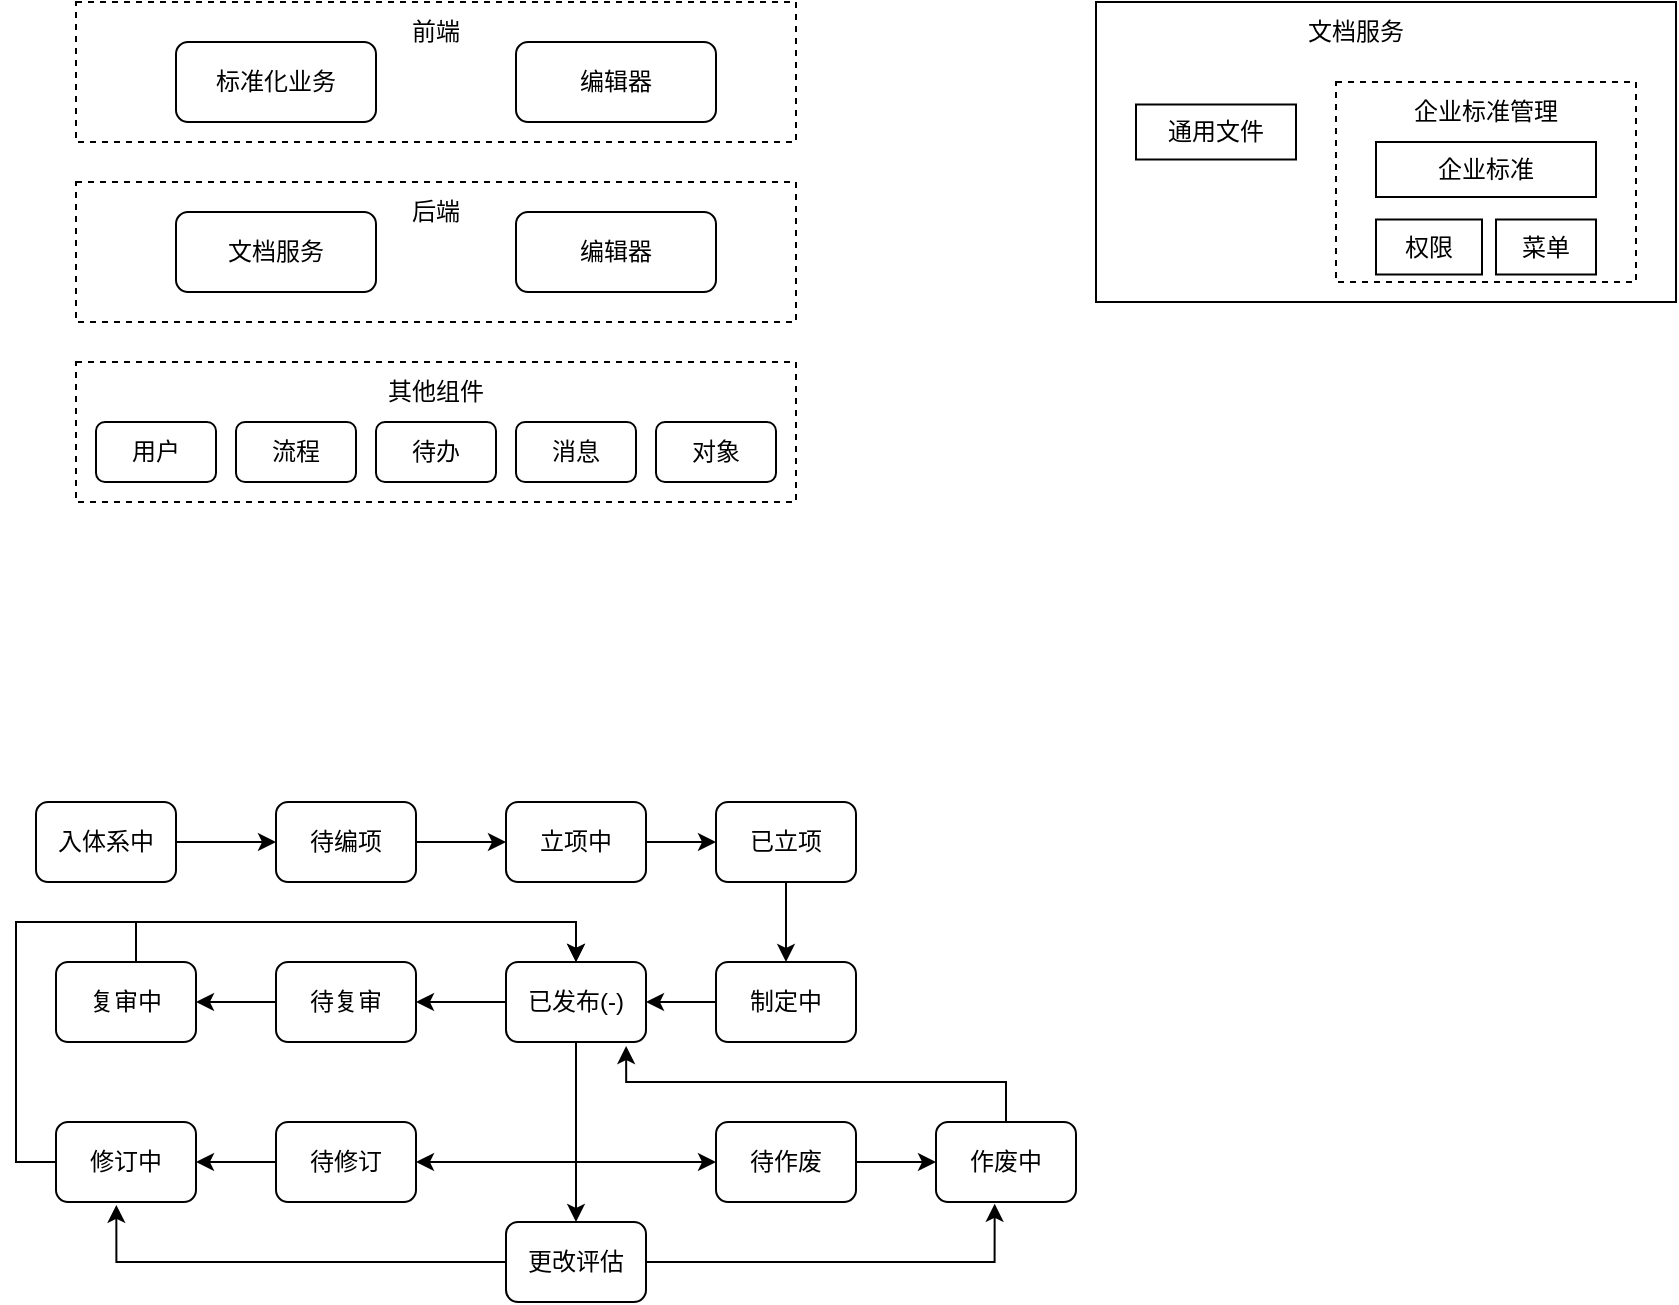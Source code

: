 <mxfile version="23.1.7" type="github">
  <diagram name="第 1 页" id="5GsWSeIjbJZk7rzamheE">
    <mxGraphModel dx="724" dy="384" grid="1" gridSize="10" guides="1" tooltips="1" connect="1" arrows="1" fold="1" page="1" pageScale="1" pageWidth="827" pageHeight="1169" math="0" shadow="0">
      <root>
        <mxCell id="0" />
        <mxCell id="1" parent="0" />
        <mxCell id="7GMOwM7I0ykmBhHqtz79-1" value="" style="rounded=0;whiteSpace=wrap;html=1;dashed=1;" parent="1" vertex="1">
          <mxGeometry x="180" y="190" width="360" height="70" as="geometry" />
        </mxCell>
        <mxCell id="7GMOwM7I0ykmBhHqtz79-2" value="前端" style="text;html=1;align=center;verticalAlign=middle;whiteSpace=wrap;rounded=0;" parent="1" vertex="1">
          <mxGeometry x="330" y="190" width="60" height="30" as="geometry" />
        </mxCell>
        <mxCell id="7GMOwM7I0ykmBhHqtz79-3" value="标准化业务" style="rounded=1;whiteSpace=wrap;html=1;" parent="1" vertex="1">
          <mxGeometry x="230" y="210" width="100" height="40" as="geometry" />
        </mxCell>
        <mxCell id="7GMOwM7I0ykmBhHqtz79-4" value="编辑器" style="rounded=1;whiteSpace=wrap;html=1;" parent="1" vertex="1">
          <mxGeometry x="400" y="210" width="100" height="40" as="geometry" />
        </mxCell>
        <mxCell id="7GMOwM7I0ykmBhHqtz79-5" value="" style="rounded=0;whiteSpace=wrap;html=1;dashed=1;" parent="1" vertex="1">
          <mxGeometry x="180" y="280" width="360" height="70" as="geometry" />
        </mxCell>
        <mxCell id="7GMOwM7I0ykmBhHqtz79-6" value="后端" style="text;html=1;align=center;verticalAlign=middle;whiteSpace=wrap;rounded=0;" parent="1" vertex="1">
          <mxGeometry x="330" y="280" width="60" height="30" as="geometry" />
        </mxCell>
        <mxCell id="7GMOwM7I0ykmBhHqtz79-7" value="文档服务" style="rounded=1;whiteSpace=wrap;html=1;" parent="1" vertex="1">
          <mxGeometry x="230" y="295" width="100" height="40" as="geometry" />
        </mxCell>
        <mxCell id="7GMOwM7I0ykmBhHqtz79-8" value="编辑器" style="rounded=1;whiteSpace=wrap;html=1;" parent="1" vertex="1">
          <mxGeometry x="400" y="295" width="100" height="40" as="geometry" />
        </mxCell>
        <mxCell id="7GMOwM7I0ykmBhHqtz79-9" value="" style="rounded=0;whiteSpace=wrap;html=1;dashed=1;" parent="1" vertex="1">
          <mxGeometry x="180" y="370" width="360" height="70" as="geometry" />
        </mxCell>
        <mxCell id="7GMOwM7I0ykmBhHqtz79-10" value="其他组件" style="text;html=1;align=center;verticalAlign=middle;whiteSpace=wrap;rounded=0;" parent="1" vertex="1">
          <mxGeometry x="330" y="370" width="60" height="30" as="geometry" />
        </mxCell>
        <mxCell id="7GMOwM7I0ykmBhHqtz79-11" value="用户" style="rounded=1;whiteSpace=wrap;html=1;" parent="1" vertex="1">
          <mxGeometry x="190" y="400" width="60" height="30" as="geometry" />
        </mxCell>
        <mxCell id="7GMOwM7I0ykmBhHqtz79-12" value="流程" style="rounded=1;whiteSpace=wrap;html=1;" parent="1" vertex="1">
          <mxGeometry x="260" y="400" width="60" height="30" as="geometry" />
        </mxCell>
        <mxCell id="7GMOwM7I0ykmBhHqtz79-13" value="待办" style="rounded=1;whiteSpace=wrap;html=1;" parent="1" vertex="1">
          <mxGeometry x="330" y="400" width="60" height="30" as="geometry" />
        </mxCell>
        <mxCell id="7GMOwM7I0ykmBhHqtz79-14" value="消息" style="rounded=1;whiteSpace=wrap;html=1;" parent="1" vertex="1">
          <mxGeometry x="400" y="400" width="60" height="30" as="geometry" />
        </mxCell>
        <mxCell id="7GMOwM7I0ykmBhHqtz79-15" value="对象" style="rounded=1;whiteSpace=wrap;html=1;" parent="1" vertex="1">
          <mxGeometry x="470" y="400" width="60" height="30" as="geometry" />
        </mxCell>
        <mxCell id="7GMOwM7I0ykmBhHqtz79-16" value="" style="rounded=0;whiteSpace=wrap;html=1;" parent="1" vertex="1">
          <mxGeometry x="690" y="190" width="290" height="150" as="geometry" />
        </mxCell>
        <mxCell id="c-9vm1vP5mrT9e1H7n_4-2" value="文档服务" style="text;html=1;align=center;verticalAlign=middle;whiteSpace=wrap;rounded=0;" vertex="1" parent="1">
          <mxGeometry x="790" y="190" width="60" height="30" as="geometry" />
        </mxCell>
        <mxCell id="c-9vm1vP5mrT9e1H7n_4-3" value="通用文件" style="rounded=0;whiteSpace=wrap;html=1;" vertex="1" parent="1">
          <mxGeometry x="710" y="241.25" width="80" height="27.5" as="geometry" />
        </mxCell>
        <mxCell id="c-9vm1vP5mrT9e1H7n_4-7" value="" style="rounded=0;whiteSpace=wrap;html=1;dashed=1;" vertex="1" parent="1">
          <mxGeometry x="810" y="230" width="150" height="100" as="geometry" />
        </mxCell>
        <mxCell id="c-9vm1vP5mrT9e1H7n_4-4" value="企业标准" style="rounded=0;whiteSpace=wrap;html=1;" vertex="1" parent="1">
          <mxGeometry x="830" y="260" width="110" height="27.5" as="geometry" />
        </mxCell>
        <mxCell id="c-9vm1vP5mrT9e1H7n_4-5" value="权限" style="rounded=0;whiteSpace=wrap;html=1;" vertex="1" parent="1">
          <mxGeometry x="830" y="298.75" width="53" height="27.5" as="geometry" />
        </mxCell>
        <mxCell id="c-9vm1vP5mrT9e1H7n_4-6" value="菜单" style="rounded=0;whiteSpace=wrap;html=1;" vertex="1" parent="1">
          <mxGeometry x="890" y="298.75" width="50" height="27.5" as="geometry" />
        </mxCell>
        <mxCell id="c-9vm1vP5mrT9e1H7n_4-9" value="企业标准管理" style="text;html=1;align=center;verticalAlign=middle;whiteSpace=wrap;rounded=0;" vertex="1" parent="1">
          <mxGeometry x="840" y="230" width="90" height="30" as="geometry" />
        </mxCell>
        <mxCell id="c-9vm1vP5mrT9e1H7n_4-15" style="edgeStyle=orthogonalEdgeStyle;rounded=0;orthogonalLoop=1;jettySize=auto;html=1;entryX=0;entryY=0.5;entryDx=0;entryDy=0;" edge="1" parent="1" source="c-9vm1vP5mrT9e1H7n_4-13" target="c-9vm1vP5mrT9e1H7n_4-14">
          <mxGeometry relative="1" as="geometry" />
        </mxCell>
        <mxCell id="c-9vm1vP5mrT9e1H7n_4-13" value="入体系中" style="rounded=1;whiteSpace=wrap;html=1;" vertex="1" parent="1">
          <mxGeometry x="160" y="590" width="70" height="40" as="geometry" />
        </mxCell>
        <mxCell id="c-9vm1vP5mrT9e1H7n_4-17" style="edgeStyle=orthogonalEdgeStyle;rounded=0;orthogonalLoop=1;jettySize=auto;html=1;entryX=0;entryY=0.5;entryDx=0;entryDy=0;" edge="1" parent="1" source="c-9vm1vP5mrT9e1H7n_4-14" target="c-9vm1vP5mrT9e1H7n_4-16">
          <mxGeometry relative="1" as="geometry" />
        </mxCell>
        <mxCell id="c-9vm1vP5mrT9e1H7n_4-14" value="待编项" style="rounded=1;whiteSpace=wrap;html=1;" vertex="1" parent="1">
          <mxGeometry x="280" y="590" width="70" height="40" as="geometry" />
        </mxCell>
        <mxCell id="c-9vm1vP5mrT9e1H7n_4-19" style="edgeStyle=orthogonalEdgeStyle;rounded=0;orthogonalLoop=1;jettySize=auto;html=1;" edge="1" parent="1" source="c-9vm1vP5mrT9e1H7n_4-16" target="c-9vm1vP5mrT9e1H7n_4-18">
          <mxGeometry relative="1" as="geometry" />
        </mxCell>
        <mxCell id="c-9vm1vP5mrT9e1H7n_4-16" value="立项中" style="rounded=1;whiteSpace=wrap;html=1;" vertex="1" parent="1">
          <mxGeometry x="395" y="590" width="70" height="40" as="geometry" />
        </mxCell>
        <mxCell id="c-9vm1vP5mrT9e1H7n_4-21" style="edgeStyle=orthogonalEdgeStyle;rounded=0;orthogonalLoop=1;jettySize=auto;html=1;" edge="1" parent="1" source="c-9vm1vP5mrT9e1H7n_4-18" target="c-9vm1vP5mrT9e1H7n_4-20">
          <mxGeometry relative="1" as="geometry" />
        </mxCell>
        <mxCell id="c-9vm1vP5mrT9e1H7n_4-18" value="已立项" style="rounded=1;whiteSpace=wrap;html=1;" vertex="1" parent="1">
          <mxGeometry x="500" y="590" width="70" height="40" as="geometry" />
        </mxCell>
        <mxCell id="c-9vm1vP5mrT9e1H7n_4-23" style="edgeStyle=orthogonalEdgeStyle;rounded=0;orthogonalLoop=1;jettySize=auto;html=1;entryX=1;entryY=0.5;entryDx=0;entryDy=0;" edge="1" parent="1" source="c-9vm1vP5mrT9e1H7n_4-20" target="c-9vm1vP5mrT9e1H7n_4-22">
          <mxGeometry relative="1" as="geometry" />
        </mxCell>
        <mxCell id="c-9vm1vP5mrT9e1H7n_4-20" value="制定中" style="rounded=1;whiteSpace=wrap;html=1;" vertex="1" parent="1">
          <mxGeometry x="500" y="670" width="70" height="40" as="geometry" />
        </mxCell>
        <mxCell id="c-9vm1vP5mrT9e1H7n_4-25" style="edgeStyle=orthogonalEdgeStyle;rounded=0;orthogonalLoop=1;jettySize=auto;html=1;entryX=1;entryY=0.5;entryDx=0;entryDy=0;" edge="1" parent="1" source="c-9vm1vP5mrT9e1H7n_4-22" target="c-9vm1vP5mrT9e1H7n_4-24">
          <mxGeometry relative="1" as="geometry" />
        </mxCell>
        <mxCell id="c-9vm1vP5mrT9e1H7n_4-30" style="edgeStyle=orthogonalEdgeStyle;rounded=0;orthogonalLoop=1;jettySize=auto;html=1;entryX=1;entryY=0.5;entryDx=0;entryDy=0;exitX=0.5;exitY=1;exitDx=0;exitDy=0;" edge="1" parent="1" source="c-9vm1vP5mrT9e1H7n_4-22" target="c-9vm1vP5mrT9e1H7n_4-29">
          <mxGeometry relative="1" as="geometry">
            <mxPoint x="450" y="720" as="sourcePoint" />
            <mxPoint x="370" y="790" as="targetPoint" />
          </mxGeometry>
        </mxCell>
        <mxCell id="c-9vm1vP5mrT9e1H7n_4-37" style="edgeStyle=orthogonalEdgeStyle;rounded=0;orthogonalLoop=1;jettySize=auto;html=1;entryX=0;entryY=0.5;entryDx=0;entryDy=0;" edge="1" parent="1" source="c-9vm1vP5mrT9e1H7n_4-22" target="c-9vm1vP5mrT9e1H7n_4-36">
          <mxGeometry relative="1" as="geometry">
            <Array as="points">
              <mxPoint x="430" y="770" />
            </Array>
          </mxGeometry>
        </mxCell>
        <mxCell id="c-9vm1vP5mrT9e1H7n_4-43" style="edgeStyle=orthogonalEdgeStyle;rounded=0;orthogonalLoop=1;jettySize=auto;html=1;" edge="1" parent="1" source="c-9vm1vP5mrT9e1H7n_4-22" target="c-9vm1vP5mrT9e1H7n_4-41">
          <mxGeometry relative="1" as="geometry" />
        </mxCell>
        <mxCell id="c-9vm1vP5mrT9e1H7n_4-22" value="已发布(-)" style="rounded=1;whiteSpace=wrap;html=1;" vertex="1" parent="1">
          <mxGeometry x="395" y="670" width="70" height="40" as="geometry" />
        </mxCell>
        <mxCell id="c-9vm1vP5mrT9e1H7n_4-27" style="edgeStyle=orthogonalEdgeStyle;rounded=0;orthogonalLoop=1;jettySize=auto;html=1;entryX=1;entryY=0.5;entryDx=0;entryDy=0;" edge="1" parent="1" source="c-9vm1vP5mrT9e1H7n_4-24" target="c-9vm1vP5mrT9e1H7n_4-26">
          <mxGeometry relative="1" as="geometry" />
        </mxCell>
        <mxCell id="c-9vm1vP5mrT9e1H7n_4-24" value="待复审" style="rounded=1;whiteSpace=wrap;html=1;" vertex="1" parent="1">
          <mxGeometry x="280" y="670" width="70" height="40" as="geometry" />
        </mxCell>
        <mxCell id="c-9vm1vP5mrT9e1H7n_4-28" style="edgeStyle=orthogonalEdgeStyle;rounded=0;orthogonalLoop=1;jettySize=auto;html=1;entryX=0.5;entryY=0;entryDx=0;entryDy=0;" edge="1" parent="1" source="c-9vm1vP5mrT9e1H7n_4-26" target="c-9vm1vP5mrT9e1H7n_4-22">
          <mxGeometry relative="1" as="geometry">
            <Array as="points">
              <mxPoint x="210" y="650" />
              <mxPoint x="430" y="650" />
            </Array>
          </mxGeometry>
        </mxCell>
        <mxCell id="c-9vm1vP5mrT9e1H7n_4-26" value="复审中" style="rounded=1;whiteSpace=wrap;html=1;" vertex="1" parent="1">
          <mxGeometry x="170" y="670" width="70" height="40" as="geometry" />
        </mxCell>
        <mxCell id="c-9vm1vP5mrT9e1H7n_4-32" style="edgeStyle=orthogonalEdgeStyle;rounded=0;orthogonalLoop=1;jettySize=auto;html=1;entryX=1;entryY=0.5;entryDx=0;entryDy=0;" edge="1" parent="1" source="c-9vm1vP5mrT9e1H7n_4-29" target="c-9vm1vP5mrT9e1H7n_4-31">
          <mxGeometry relative="1" as="geometry" />
        </mxCell>
        <mxCell id="c-9vm1vP5mrT9e1H7n_4-29" value="待修订" style="rounded=1;whiteSpace=wrap;html=1;" vertex="1" parent="1">
          <mxGeometry x="280" y="750" width="70" height="40" as="geometry" />
        </mxCell>
        <mxCell id="c-9vm1vP5mrT9e1H7n_4-35" style="edgeStyle=orthogonalEdgeStyle;rounded=0;orthogonalLoop=1;jettySize=auto;html=1;entryX=0.5;entryY=0;entryDx=0;entryDy=0;" edge="1" parent="1" source="c-9vm1vP5mrT9e1H7n_4-31" target="c-9vm1vP5mrT9e1H7n_4-22">
          <mxGeometry relative="1" as="geometry">
            <Array as="points">
              <mxPoint x="150" y="770" />
              <mxPoint x="150" y="650" />
              <mxPoint x="430" y="650" />
            </Array>
          </mxGeometry>
        </mxCell>
        <mxCell id="c-9vm1vP5mrT9e1H7n_4-31" value="修订中" style="rounded=1;whiteSpace=wrap;html=1;" vertex="1" parent="1">
          <mxGeometry x="170" y="750" width="70" height="40" as="geometry" />
        </mxCell>
        <mxCell id="c-9vm1vP5mrT9e1H7n_4-39" style="edgeStyle=orthogonalEdgeStyle;rounded=0;orthogonalLoop=1;jettySize=auto;html=1;entryX=0;entryY=0.5;entryDx=0;entryDy=0;" edge="1" parent="1" source="c-9vm1vP5mrT9e1H7n_4-36" target="c-9vm1vP5mrT9e1H7n_4-38">
          <mxGeometry relative="1" as="geometry" />
        </mxCell>
        <mxCell id="c-9vm1vP5mrT9e1H7n_4-36" value="待作废" style="rounded=1;whiteSpace=wrap;html=1;" vertex="1" parent="1">
          <mxGeometry x="500" y="750" width="70" height="40" as="geometry" />
        </mxCell>
        <mxCell id="c-9vm1vP5mrT9e1H7n_4-38" value="作废中" style="rounded=1;whiteSpace=wrap;html=1;" vertex="1" parent="1">
          <mxGeometry x="610" y="750" width="70" height="40" as="geometry" />
        </mxCell>
        <mxCell id="c-9vm1vP5mrT9e1H7n_4-40" style="edgeStyle=orthogonalEdgeStyle;rounded=0;orthogonalLoop=1;jettySize=auto;html=1;entryX=0.858;entryY=1.05;entryDx=0;entryDy=0;entryPerimeter=0;" edge="1" parent="1" source="c-9vm1vP5mrT9e1H7n_4-38" target="c-9vm1vP5mrT9e1H7n_4-22">
          <mxGeometry relative="1" as="geometry">
            <Array as="points">
              <mxPoint x="645" y="730" />
              <mxPoint x="455" y="730" />
            </Array>
          </mxGeometry>
        </mxCell>
        <mxCell id="c-9vm1vP5mrT9e1H7n_4-41" value="更改评估" style="rounded=1;whiteSpace=wrap;html=1;" vertex="1" parent="1">
          <mxGeometry x="395" y="800" width="70" height="40" as="geometry" />
        </mxCell>
        <mxCell id="c-9vm1vP5mrT9e1H7n_4-44" style="edgeStyle=orthogonalEdgeStyle;rounded=0;orthogonalLoop=1;jettySize=auto;html=1;entryX=0.419;entryY=1.022;entryDx=0;entryDy=0;entryPerimeter=0;" edge="1" parent="1" source="c-9vm1vP5mrT9e1H7n_4-41" target="c-9vm1vP5mrT9e1H7n_4-38">
          <mxGeometry relative="1" as="geometry" />
        </mxCell>
        <mxCell id="c-9vm1vP5mrT9e1H7n_4-45" style="edgeStyle=orthogonalEdgeStyle;rounded=0;orthogonalLoop=1;jettySize=auto;html=1;entryX=0.431;entryY=1.036;entryDx=0;entryDy=0;entryPerimeter=0;" edge="1" parent="1" source="c-9vm1vP5mrT9e1H7n_4-41" target="c-9vm1vP5mrT9e1H7n_4-31">
          <mxGeometry relative="1" as="geometry" />
        </mxCell>
      </root>
    </mxGraphModel>
  </diagram>
</mxfile>
